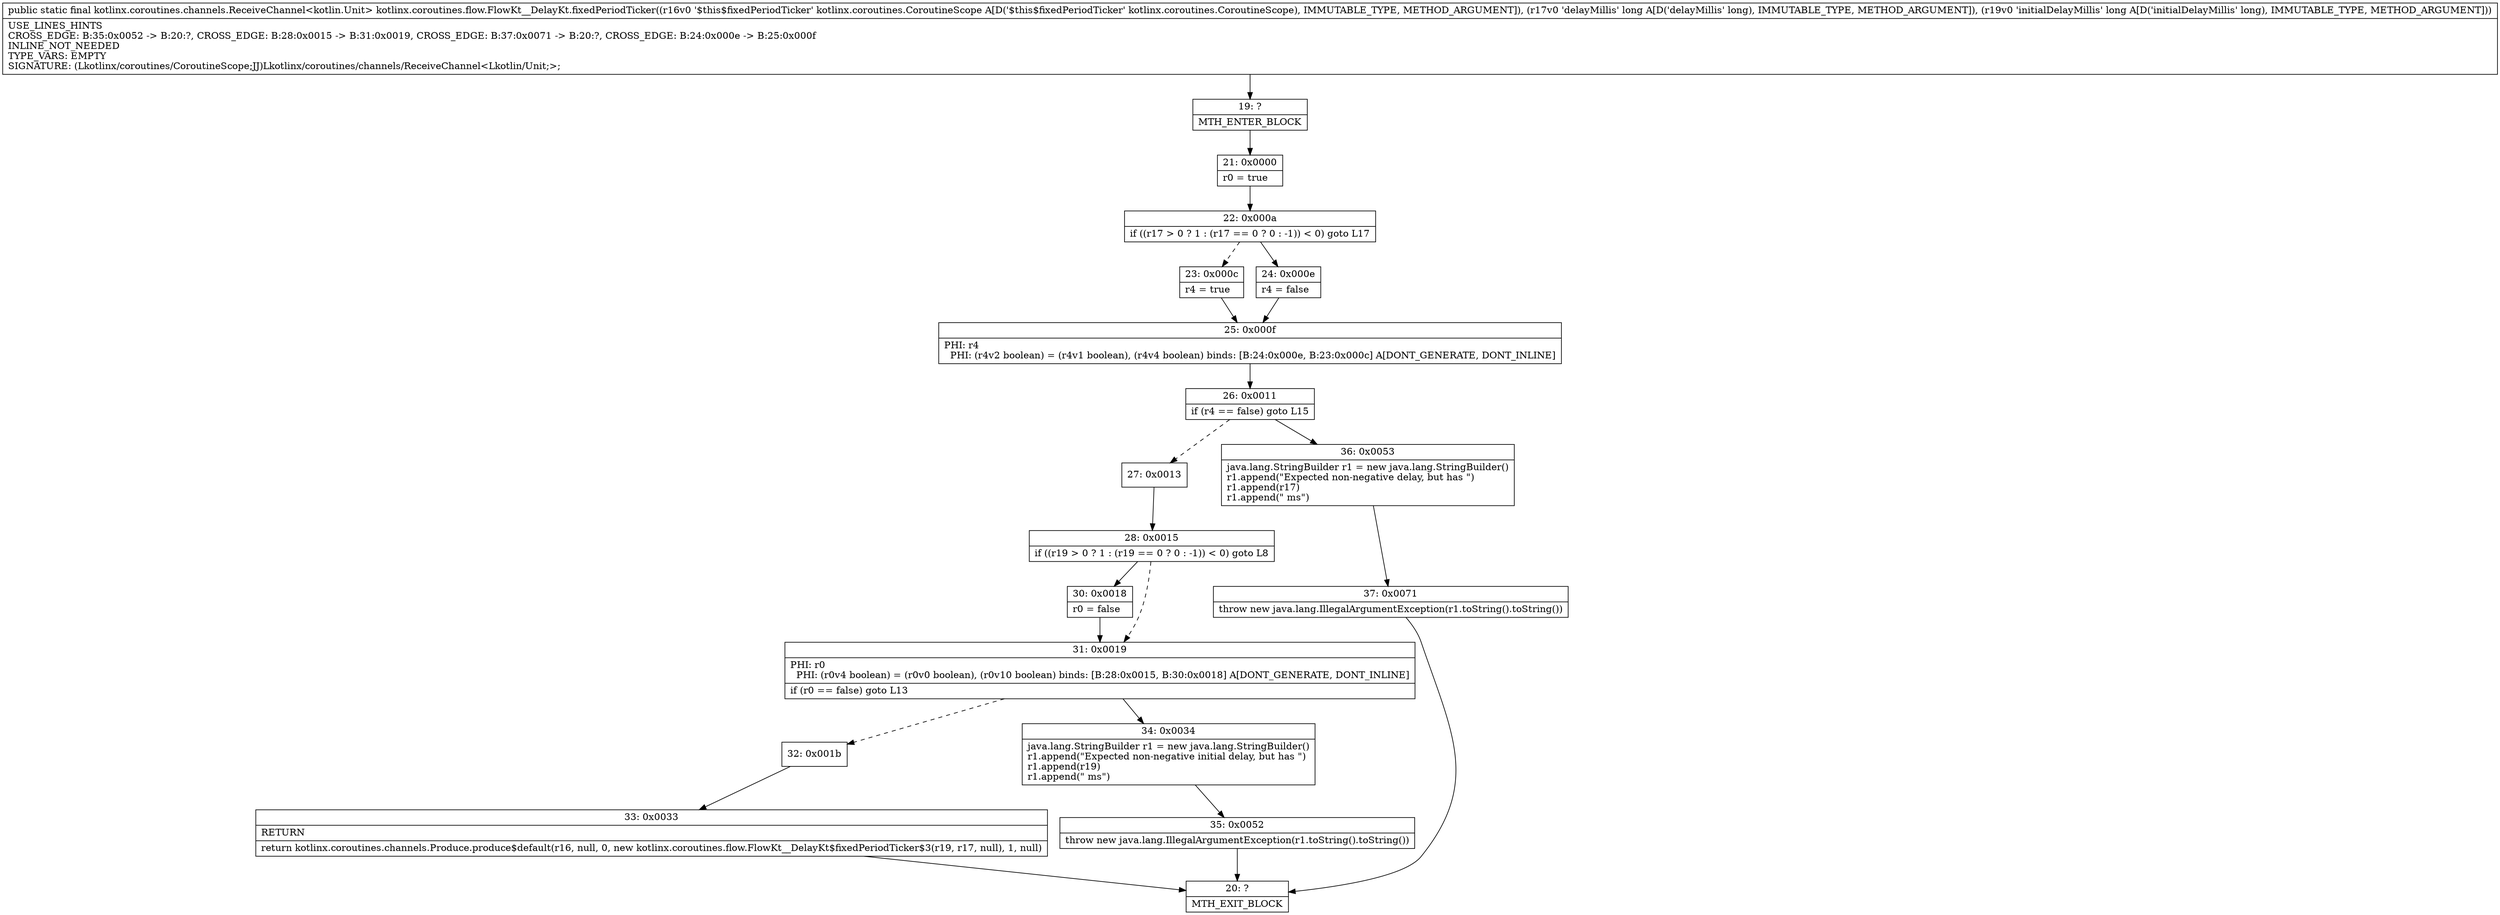 digraph "CFG forkotlinx.coroutines.flow.FlowKt__DelayKt.fixedPeriodTicker(Lkotlinx\/coroutines\/CoroutineScope;JJ)Lkotlinx\/coroutines\/channels\/ReceiveChannel;" {
Node_19 [shape=record,label="{19\:\ ?|MTH_ENTER_BLOCK\l}"];
Node_21 [shape=record,label="{21\:\ 0x0000|r0 = true\l}"];
Node_22 [shape=record,label="{22\:\ 0x000a|if ((r17 \> 0 ? 1 : (r17 == 0 ? 0 : \-1)) \< 0) goto L17\l}"];
Node_23 [shape=record,label="{23\:\ 0x000c|r4 = true\l}"];
Node_25 [shape=record,label="{25\:\ 0x000f|PHI: r4 \l  PHI: (r4v2 boolean) = (r4v1 boolean), (r4v4 boolean) binds: [B:24:0x000e, B:23:0x000c] A[DONT_GENERATE, DONT_INLINE]\l}"];
Node_26 [shape=record,label="{26\:\ 0x0011|if (r4 == false) goto L15\l}"];
Node_27 [shape=record,label="{27\:\ 0x0013}"];
Node_28 [shape=record,label="{28\:\ 0x0015|if ((r19 \> 0 ? 1 : (r19 == 0 ? 0 : \-1)) \< 0) goto L8\l}"];
Node_30 [shape=record,label="{30\:\ 0x0018|r0 = false\l}"];
Node_31 [shape=record,label="{31\:\ 0x0019|PHI: r0 \l  PHI: (r0v4 boolean) = (r0v0 boolean), (r0v10 boolean) binds: [B:28:0x0015, B:30:0x0018] A[DONT_GENERATE, DONT_INLINE]\l|if (r0 == false) goto L13\l}"];
Node_32 [shape=record,label="{32\:\ 0x001b}"];
Node_33 [shape=record,label="{33\:\ 0x0033|RETURN\l|return kotlinx.coroutines.channels.Produce.produce$default(r16, null, 0, new kotlinx.coroutines.flow.FlowKt__DelayKt$fixedPeriodTicker$3(r19, r17, null), 1, null)\l}"];
Node_20 [shape=record,label="{20\:\ ?|MTH_EXIT_BLOCK\l}"];
Node_34 [shape=record,label="{34\:\ 0x0034|java.lang.StringBuilder r1 = new java.lang.StringBuilder()\lr1.append(\"Expected non\-negative initial delay, but has \")\lr1.append(r19)\lr1.append(\" ms\")\l}"];
Node_35 [shape=record,label="{35\:\ 0x0052|throw new java.lang.IllegalArgumentException(r1.toString().toString())\l}"];
Node_36 [shape=record,label="{36\:\ 0x0053|java.lang.StringBuilder r1 = new java.lang.StringBuilder()\lr1.append(\"Expected non\-negative delay, but has \")\lr1.append(r17)\lr1.append(\" ms\")\l}"];
Node_37 [shape=record,label="{37\:\ 0x0071|throw new java.lang.IllegalArgumentException(r1.toString().toString())\l}"];
Node_24 [shape=record,label="{24\:\ 0x000e|r4 = false\l}"];
MethodNode[shape=record,label="{public static final kotlinx.coroutines.channels.ReceiveChannel\<kotlin.Unit\> kotlinx.coroutines.flow.FlowKt__DelayKt.fixedPeriodTicker((r16v0 '$this$fixedPeriodTicker' kotlinx.coroutines.CoroutineScope A[D('$this$fixedPeriodTicker' kotlinx.coroutines.CoroutineScope), IMMUTABLE_TYPE, METHOD_ARGUMENT]), (r17v0 'delayMillis' long A[D('delayMillis' long), IMMUTABLE_TYPE, METHOD_ARGUMENT]), (r19v0 'initialDelayMillis' long A[D('initialDelayMillis' long), IMMUTABLE_TYPE, METHOD_ARGUMENT]))  | USE_LINES_HINTS\lCROSS_EDGE: B:35:0x0052 \-\> B:20:?, CROSS_EDGE: B:28:0x0015 \-\> B:31:0x0019, CROSS_EDGE: B:37:0x0071 \-\> B:20:?, CROSS_EDGE: B:24:0x000e \-\> B:25:0x000f\lINLINE_NOT_NEEDED\lTYPE_VARS: EMPTY\lSIGNATURE: (Lkotlinx\/coroutines\/CoroutineScope;JJ)Lkotlinx\/coroutines\/channels\/ReceiveChannel\<Lkotlin\/Unit;\>;\l}"];
MethodNode -> Node_19;Node_19 -> Node_21;
Node_21 -> Node_22;
Node_22 -> Node_23[style=dashed];
Node_22 -> Node_24;
Node_23 -> Node_25;
Node_25 -> Node_26;
Node_26 -> Node_27[style=dashed];
Node_26 -> Node_36;
Node_27 -> Node_28;
Node_28 -> Node_30;
Node_28 -> Node_31[style=dashed];
Node_30 -> Node_31;
Node_31 -> Node_32[style=dashed];
Node_31 -> Node_34;
Node_32 -> Node_33;
Node_33 -> Node_20;
Node_34 -> Node_35;
Node_35 -> Node_20;
Node_36 -> Node_37;
Node_37 -> Node_20;
Node_24 -> Node_25;
}

